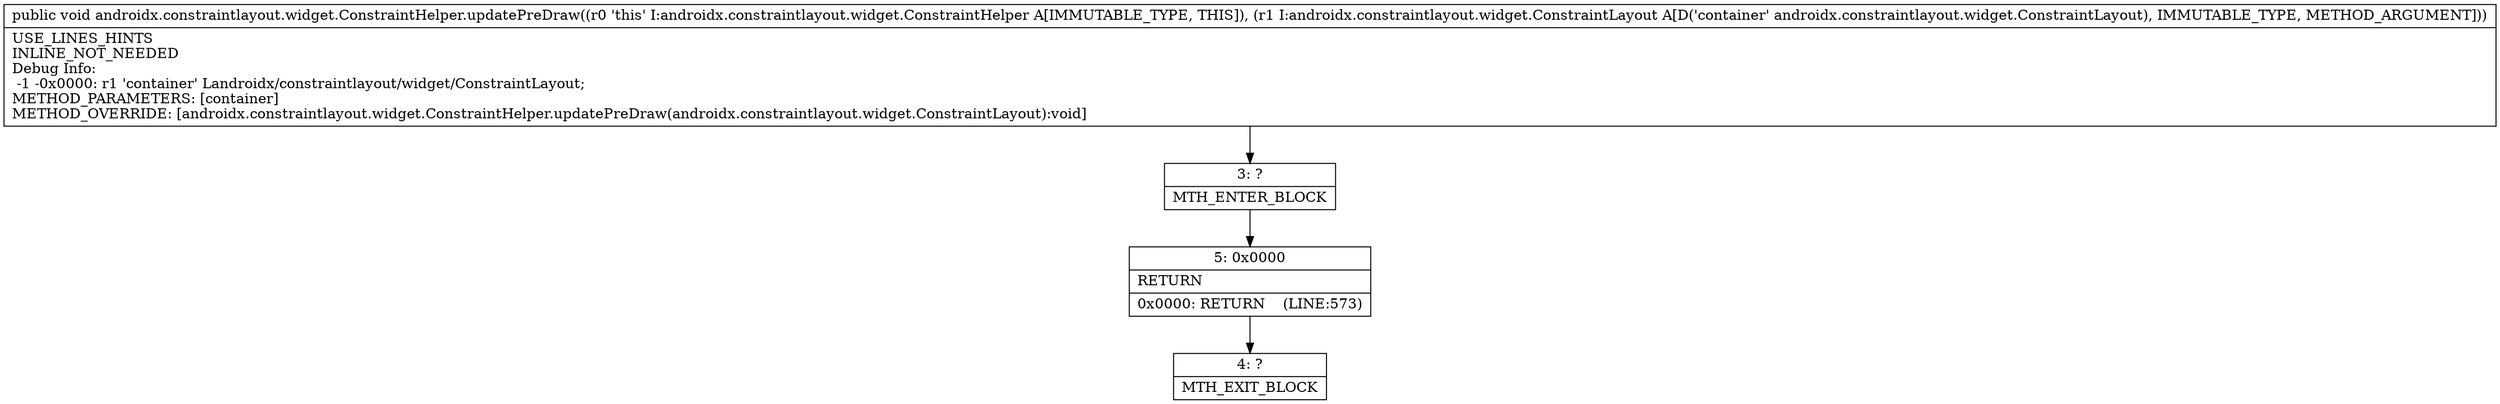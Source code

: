 digraph "CFG forandroidx.constraintlayout.widget.ConstraintHelper.updatePreDraw(Landroidx\/constraintlayout\/widget\/ConstraintLayout;)V" {
Node_3 [shape=record,label="{3\:\ ?|MTH_ENTER_BLOCK\l}"];
Node_5 [shape=record,label="{5\:\ 0x0000|RETURN\l|0x0000: RETURN    (LINE:573)\l}"];
Node_4 [shape=record,label="{4\:\ ?|MTH_EXIT_BLOCK\l}"];
MethodNode[shape=record,label="{public void androidx.constraintlayout.widget.ConstraintHelper.updatePreDraw((r0 'this' I:androidx.constraintlayout.widget.ConstraintHelper A[IMMUTABLE_TYPE, THIS]), (r1 I:androidx.constraintlayout.widget.ConstraintLayout A[D('container' androidx.constraintlayout.widget.ConstraintLayout), IMMUTABLE_TYPE, METHOD_ARGUMENT]))  | USE_LINES_HINTS\lINLINE_NOT_NEEDED\lDebug Info:\l  \-1 \-0x0000: r1 'container' Landroidx\/constraintlayout\/widget\/ConstraintLayout;\lMETHOD_PARAMETERS: [container]\lMETHOD_OVERRIDE: [androidx.constraintlayout.widget.ConstraintHelper.updatePreDraw(androidx.constraintlayout.widget.ConstraintLayout):void]\l}"];
MethodNode -> Node_3;Node_3 -> Node_5;
Node_5 -> Node_4;
}

